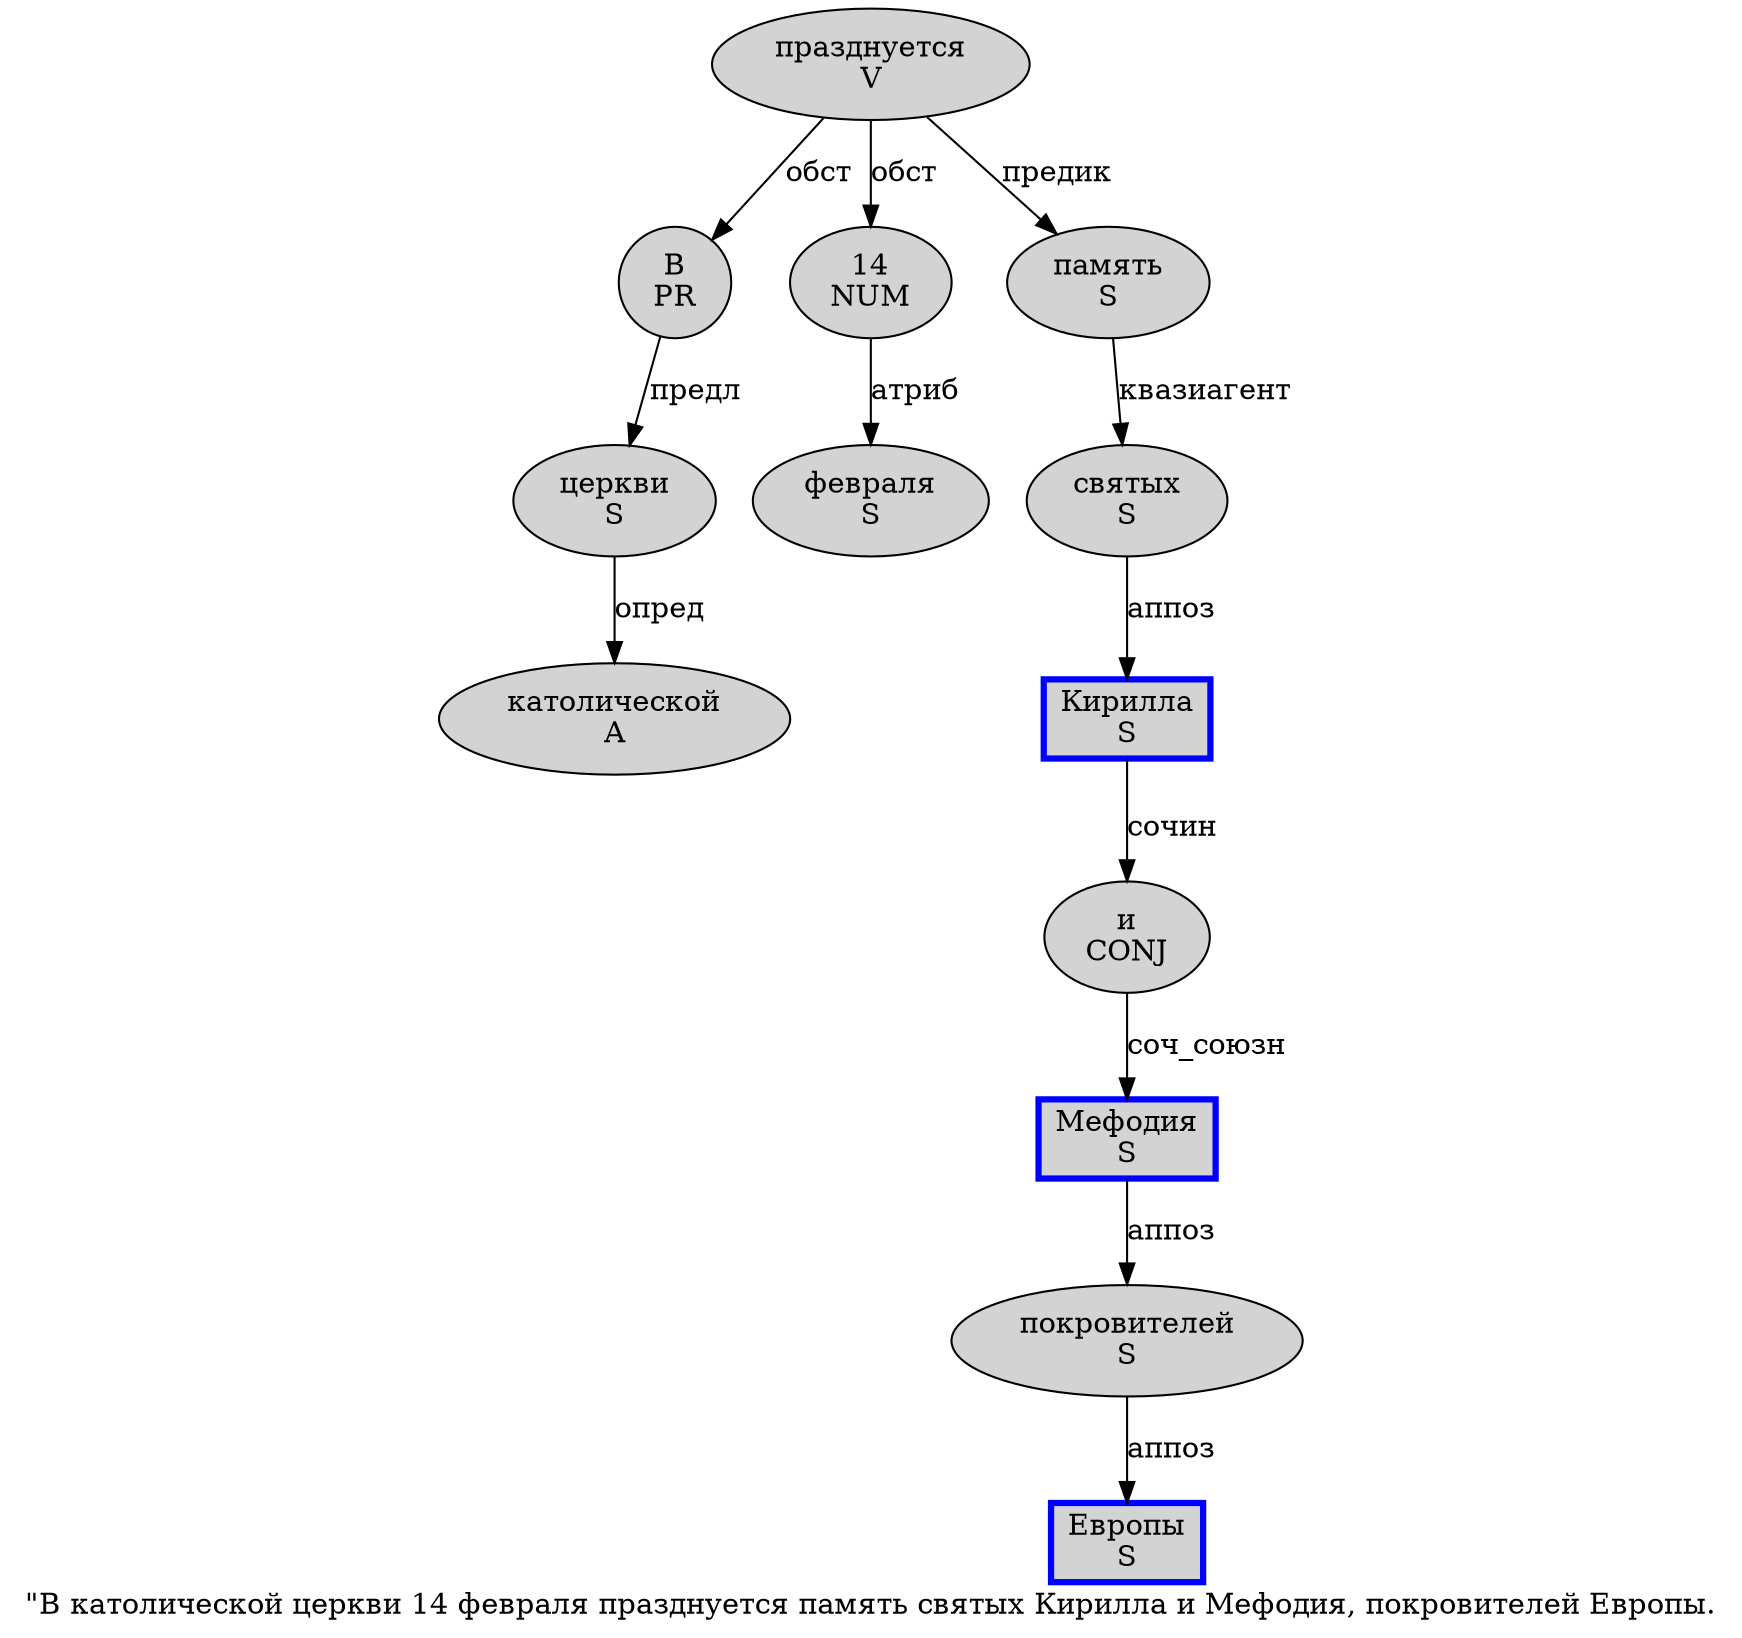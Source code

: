 digraph SENTENCE_183 {
	graph [label="\"В католической церкви 14 февраля празднуется память святых Кирилла и Мефодия, покровителей Европы."]
	node [style=filled]
		1 [label="В
PR" color="" fillcolor=lightgray penwidth=1 shape=ellipse]
		2 [label="католической
A" color="" fillcolor=lightgray penwidth=1 shape=ellipse]
		3 [label="церкви
S" color="" fillcolor=lightgray penwidth=1 shape=ellipse]
		4 [label="14
NUM" color="" fillcolor=lightgray penwidth=1 shape=ellipse]
		5 [label="февраля
S" color="" fillcolor=lightgray penwidth=1 shape=ellipse]
		6 [label="празднуется
V" color="" fillcolor=lightgray penwidth=1 shape=ellipse]
		7 [label="память
S" color="" fillcolor=lightgray penwidth=1 shape=ellipse]
		8 [label="святых
S" color="" fillcolor=lightgray penwidth=1 shape=ellipse]
		9 [label="Кирилла
S" color=blue fillcolor=lightgray penwidth=3 shape=box]
		10 [label="и
CONJ" color="" fillcolor=lightgray penwidth=1 shape=ellipse]
		11 [label="Мефодия
S" color=blue fillcolor=lightgray penwidth=3 shape=box]
		13 [label="покровителей
S" color="" fillcolor=lightgray penwidth=1 shape=ellipse]
		14 [label="Европы
S" color=blue fillcolor=lightgray penwidth=3 shape=box]
			4 -> 5 [label="атриб"]
			6 -> 1 [label="обст"]
			6 -> 4 [label="обст"]
			6 -> 7 [label="предик"]
			10 -> 11 [label="соч_союзн"]
			8 -> 9 [label="аппоз"]
			11 -> 13 [label="аппоз"]
			7 -> 8 [label="квазиагент"]
			3 -> 2 [label="опред"]
			9 -> 10 [label="сочин"]
			1 -> 3 [label="предл"]
			13 -> 14 [label="аппоз"]
}